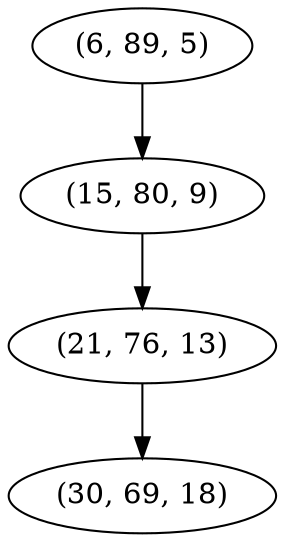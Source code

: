 digraph tree {
    "(6, 89, 5)";
    "(15, 80, 9)";
    "(21, 76, 13)";
    "(30, 69, 18)";
    "(6, 89, 5)" -> "(15, 80, 9)";
    "(15, 80, 9)" -> "(21, 76, 13)";
    "(21, 76, 13)" -> "(30, 69, 18)";
}
